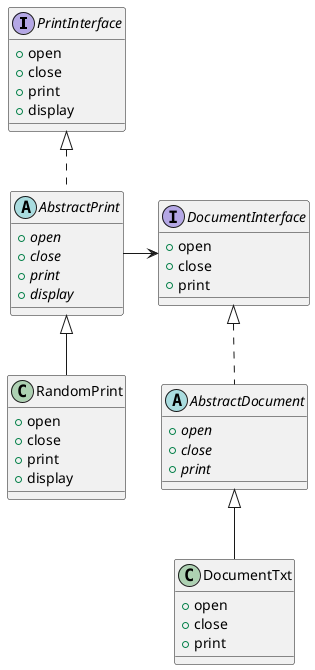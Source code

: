 @startuml

interface PrintInterface {
    +open
    +close
    +print
    +display
}

abstract class AbstractPrint {
    {abstract}+open
    {abstract}+close
    {abstract}+print
    {abstract}+display
}

class RandomPrint {
    +open
    +close
    +print
    +display
}

interface DocumentInterface {
    +open
    +close
    +print
}

abstract class AbstractDocument {
    {abstract}+open
    {abstract}+close
    {abstract}+print
}

class DocumentTxt {
    +open
    +close
    +print
}

PrintInterface <|.. AbstractPrint
AbstractPrint <|-- RandomPrint
DocumentInterface <|.. AbstractDocument
AbstractDocument <|-- DocumentTxt
AbstractPrint -> DocumentInterface
@enduml
